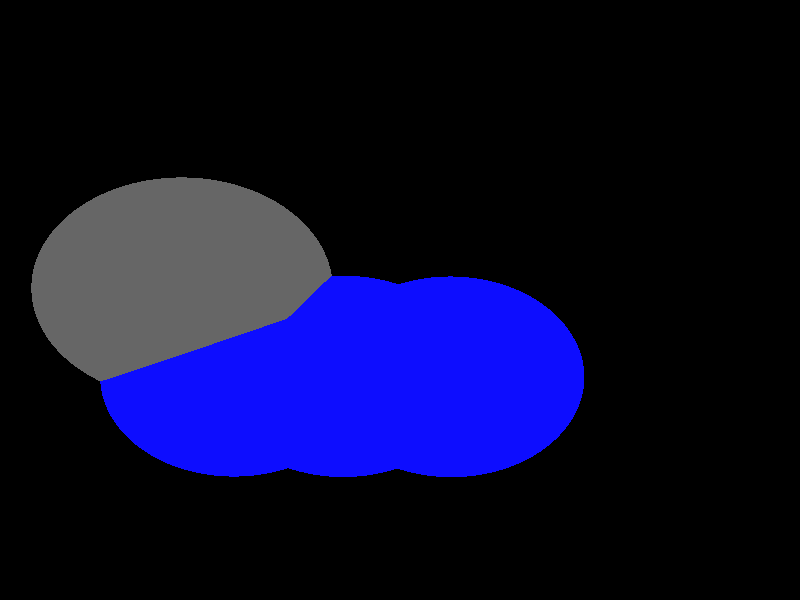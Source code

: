 global_settings {
	ambient_light rgb <0.200000002980232, 0.200000002980232, 0.200000002980232>
	max_trace_level 15
}

background { color rgb <0,0,0> }

camera {
	perspective
	location <2.14800430690721, -1.20978395488599, -12.6831741976161>
	angle 40
	up <-0.961886214873355, 0.0958172493567326, -0.256113186623257>
	right <-0.0795328756372452, -0.994139076147922, -0.073225808077666> * 1
	direction <-0.261628422250871, -0.0500654771421028, 0.963869294390611> }

light_source {
	<-12.1543212736191, -17.3415219202754, -30.7293132261011>
	color rgb <1, 1, 1>
	fade_distance 51.1418279773846
	fade_power 0
	spotlight
	area_light <20, 0, 0>, <0, 0, 20>, 20, 20
	circular
	orient
	point_at <12.1543212736191, 17.3415219202754, 30.7293132261011>
}

light_source {
	<-18.9354727331838, 21.4118203654695, 9.23713639752063>
	color rgb <0.300000011920929, 0.300000011920929, 0.300000011920929> shadowless
	fade_distance 51.1418279773846
	fade_power 0
	parallel
	point_at <18.9354727331838, -21.4118203654695, -9.23713639752063>
}

#default {
	finish {ambient 0.5 diffuse 1 specular 0.2 roughness .01 metallic 1}
}

union {
cylinder {
	<0.0621464076831749, -0.0884447480679228, 0.0781528257955056>, 	<-0.537241641648977, 0.267555585341403, -0.088597953005708>, 0.075
	pigment { rgbt <0.0500000007450581, 0.0500000007450581, 1, 0> }
}
cylinder {
	<-0.537241641648977, 0.267555585341403, -0.088597953005708>, 	<-1.15920695821137, 0.636965453142335, -0.261629766101885>, 0.075
	pigment { rgbt <0.400000005960464, 0.400000005960464, 0.400000005960464, 0> }
}
cylinder {
	<0.0754997785241383, -1.3315570934521, 0.0775487481999587>, 	<0.122700819956245, -0.714520263058227, 0.09336944010905>, 0.075
	pigment { rgbt <0.0500000007450581, 0.0500000007450581, 1, 0> }
}
cylinder {
	<-0.140011128886217, -1.31347972425925, 0.0154741357546874>, 	<-0.0928100874541095, -0.696442893865371, 0.0312948276637787>, 0.075
	pigment { rgbt <0.0500000007450581, 0.0500000007450581, 1, 0> }
}
cylinder {
	<0.122700819956245, -0.714520263058227, 0.09336944010905>, 	<0.169901861388352, -0.097483432664351, 0.109190132018141>, 0.075
	pigment { rgbt <0.0500000007450581, 0.0500000007450581, 1, 0> }
}
cylinder {
	<-0.0928100874541095, -0.696442893865371, 0.0312948276637787>, 	<-0.0456090460220025, -0.0794060634714946, 0.0471155195728699>, 0.075
	pigment { rgbt <0.0500000007450581, 0.0500000007450581, 1, 0> }
}
cylinder {
	<-0.022742696288234, -2.56373996721329, 0.0215723856761234>, 	<0.0263412212509638, -1.9481263131319, 0.0495435852329187>, 0.075
	pigment { rgbt <0.0500000007450581, 0.0500000007450581, 1, 0> }
}
cylinder {
	<-0.238104324230635, -2.54375146682361, -0.0404342999486585>, 	<-0.189020406691437, -1.92813781274222, -0.0124631003918632>, 0.075
	pigment { rgbt <0.0500000007450581, 0.0500000007450581, 1, 0> }
}
cylinder {
	<0.0263412212509638, -1.9481263131319, 0.0495435852329187>, 	<0.0754251387901615, -1.33251265905051, 0.077514784789714>, 0.075
	pigment { rgbt <0.0500000007450581, 0.0500000007450581, 1, 0> }
}
cylinder {
	<-0.189020406691437, -1.92813781274222, -0.0124631003918632>, 	<-0.13993648915224, -1.31252415866083, 0.0155080991649321>, 0.075
	pigment { rgbt <0.0500000007450581, 0.0500000007450581, 1, 0> }
}
sphere {
	<0.0621464076831749, -0.0884447480679228, 0.0781528257955056>, 0.3834
	pigment { rgbt <0.0500000007450581, 0.0500000007450581, 1,0> }
}
sphere {
	<-1.15920695821137, 0.636965453142335, -0.261629766101885>, 0.4104
	pigment { rgbt <0.400000005960464, 0.400000005960464, 0.400000005960464,0> }
}
sphere {
	<-0.0322556751810391, -1.32251840885567, 0.0465114419773231>, 0.3834
	pigment { rgbt <0.0500000007450581, 0.0500000007450581, 1,0> }
}
sphere {
	<-0.130423510259435, -2.55374571701845, -0.00943095713626754>, 0.3834
	pigment { rgbt <0.0500000007450581, 0.0500000007450581, 1,0> }
}
}
merge {
}
union {
}
merge {
sphere {
	<0.0621464076831749, -0.0884447480679228, 0.0781528257955056>, 1.549845
	pigment { rgbt <0, 0, 0,0> }
}
sphere {
	<-1.15920695821137, 0.636965453142335, -0.261629766101885>, 1.69983
	pigment { rgbt <0, 0, 0,0> }
}
sphere {
	<-0.0322556751810391, -1.32251840885567, 0.0465114419773231>, 1.549845
	pigment { rgbt <0, 0, 0,0> }
}
sphere {
	<-0.130423510259435, -2.55374571701845, -0.00943095713626754>, 1.549845
	pigment { rgbt <0, 0, 0,0> }
}
sphere {
	<0.0621464076831749, -0.0884447480679228, 0.0781528257955056>, 1.55
	pigment { rgbt <0.0500000007450581, 0.0500000007450581, 1,0.350000023841858> }
}
sphere {
	<-1.15920695821137, 0.636965453142335, -0.261629766101885>, 1.7
	pigment { rgbt <0.400000005960464, 0.400000005960464, 0.400000005960464,0.350000023841858> }
}
sphere {
	<-0.0322556751810391, -1.32251840885567, 0.0465114419773231>, 1.55
	pigment { rgbt <0.0500000007450581, 0.0500000007450581, 1,0.350000023841858> }
}
sphere {
	<-0.130423510259435, -2.55374571701845, -0.00943095713626754>, 1.55
	pigment { rgbt <0.0500000007450581, 0.0500000007450581, 1,0.350000023841858> }
}
}
